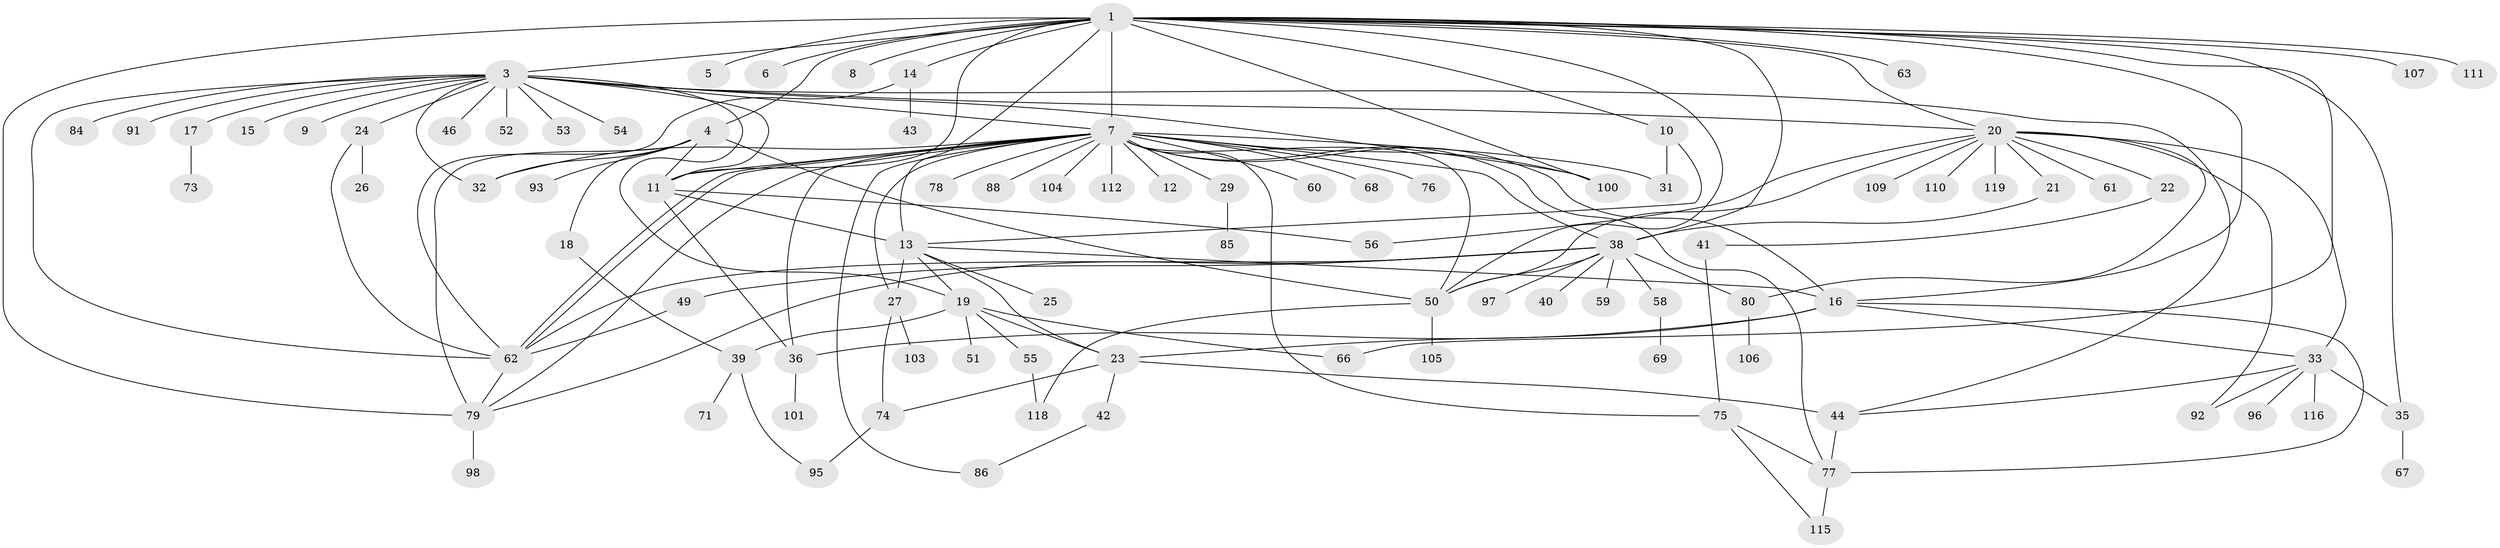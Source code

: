// original degree distribution, {20: 0.008333333333333333, 7: 0.041666666666666664, 19: 0.008333333333333333, 9: 0.025, 1: 0.43333333333333335, 24: 0.008333333333333333, 3: 0.125, 2: 0.23333333333333334, 8: 0.016666666666666666, 14: 0.008333333333333333, 6: 0.025, 4: 0.03333333333333333, 5: 0.03333333333333333}
// Generated by graph-tools (version 1.1) at 2025/41/03/06/25 10:41:47]
// undirected, 93 vertices, 146 edges
graph export_dot {
graph [start="1"]
  node [color=gray90,style=filled];
  1 [super="+2"];
  3 [super="+30"];
  4 [super="+28"];
  5;
  6;
  7 [super="+64"];
  8;
  9;
  10 [super="+48"];
  11;
  12;
  13 [super="+113"];
  14 [super="+117"];
  15;
  16 [super="+37"];
  17;
  18 [super="+34"];
  19 [super="+89"];
  20 [super="+72"];
  21;
  22;
  23 [super="+57"];
  24 [super="+65"];
  25;
  26;
  27 [super="+70"];
  29 [super="+83"];
  31;
  32;
  33;
  35 [super="+81"];
  36 [super="+45"];
  38 [super="+47"];
  39 [super="+120"];
  40;
  41;
  42;
  43;
  44;
  46;
  49;
  50 [super="+99"];
  51;
  52;
  53;
  54;
  55;
  56;
  58;
  59 [super="+102"];
  60;
  61;
  62 [super="+82"];
  63;
  66;
  67;
  68;
  69;
  71;
  73;
  74 [super="+108"];
  75 [super="+87"];
  76;
  77 [super="+114"];
  78;
  79 [super="+90"];
  80 [super="+94"];
  84;
  85;
  86;
  88;
  91;
  92;
  93;
  95;
  96;
  97;
  98;
  100;
  101;
  103;
  104;
  105;
  106;
  107;
  109;
  110;
  111;
  112;
  115;
  116;
  118;
  119;
  1 -- 3;
  1 -- 4 [weight=2];
  1 -- 5;
  1 -- 6;
  1 -- 7 [weight=2];
  1 -- 10;
  1 -- 11;
  1 -- 13;
  1 -- 14;
  1 -- 16;
  1 -- 20;
  1 -- 35;
  1 -- 50;
  1 -- 79 [weight=2];
  1 -- 100;
  1 -- 107;
  1 -- 111 [weight=2];
  1 -- 66;
  1 -- 8;
  1 -- 63;
  1 -- 38;
  3 -- 7;
  3 -- 9;
  3 -- 11;
  3 -- 15;
  3 -- 17;
  3 -- 19;
  3 -- 20;
  3 -- 24;
  3 -- 32;
  3 -- 44;
  3 -- 46;
  3 -- 53;
  3 -- 54;
  3 -- 84;
  3 -- 91;
  3 -- 100;
  3 -- 52;
  3 -- 62;
  4 -- 11;
  4 -- 18;
  4 -- 32;
  4 -- 93;
  4 -- 79;
  4 -- 50;
  7 -- 11;
  7 -- 12;
  7 -- 16;
  7 -- 27;
  7 -- 29;
  7 -- 31;
  7 -- 32;
  7 -- 36 [weight=2];
  7 -- 50;
  7 -- 60;
  7 -- 62;
  7 -- 62;
  7 -- 68;
  7 -- 75;
  7 -- 76;
  7 -- 78;
  7 -- 86;
  7 -- 100;
  7 -- 112;
  7 -- 88;
  7 -- 104;
  7 -- 38;
  7 -- 79;
  7 -- 77;
  10 -- 13;
  10 -- 31;
  11 -- 13;
  11 -- 36;
  11 -- 56;
  13 -- 16;
  13 -- 19;
  13 -- 23;
  13 -- 25;
  13 -- 27;
  14 -- 43;
  14 -- 62;
  16 -- 23;
  16 -- 33;
  16 -- 36;
  16 -- 77;
  17 -- 73;
  18 -- 39;
  19 -- 23;
  19 -- 51;
  19 -- 55;
  19 -- 66;
  19 -- 39;
  20 -- 21;
  20 -- 22;
  20 -- 33;
  20 -- 50;
  20 -- 56;
  20 -- 61;
  20 -- 92;
  20 -- 109;
  20 -- 110;
  20 -- 119;
  20 -- 80;
  21 -- 38;
  22 -- 41;
  23 -- 42;
  23 -- 74;
  23 -- 44;
  24 -- 26;
  24 -- 62;
  27 -- 103;
  27 -- 74;
  29 -- 85;
  33 -- 35 [weight=2];
  33 -- 44;
  33 -- 92;
  33 -- 96;
  33 -- 116;
  35 -- 67;
  36 -- 101;
  38 -- 40;
  38 -- 80;
  38 -- 97;
  38 -- 79;
  38 -- 49;
  38 -- 58;
  38 -- 59;
  38 -- 62;
  38 -- 50;
  39 -- 71;
  39 -- 95;
  41 -- 75;
  42 -- 86;
  44 -- 77 [weight=2];
  49 -- 62;
  50 -- 118;
  50 -- 105;
  55 -- 118;
  58 -- 69;
  62 -- 79;
  74 -- 95;
  75 -- 115;
  75 -- 77;
  77 -- 115;
  79 -- 98;
  80 -- 106;
}
